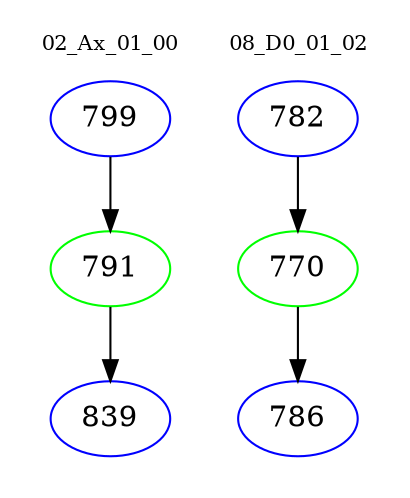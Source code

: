 digraph{
subgraph cluster_0 {
color = white
label = "02_Ax_01_00";
fontsize=10;
T0_799 [label="799", color="blue"]
T0_799 -> T0_791 [color="black"]
T0_791 [label="791", color="green"]
T0_791 -> T0_839 [color="black"]
T0_839 [label="839", color="blue"]
}
subgraph cluster_1 {
color = white
label = "08_D0_01_02";
fontsize=10;
T1_782 [label="782", color="blue"]
T1_782 -> T1_770 [color="black"]
T1_770 [label="770", color="green"]
T1_770 -> T1_786 [color="black"]
T1_786 [label="786", color="blue"]
}
}
